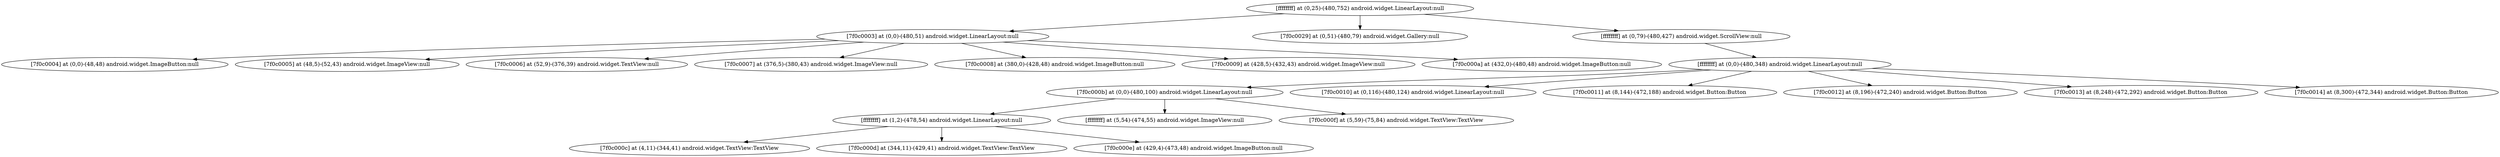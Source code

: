 strict digraph G {
  1 [ label="[ffffffff] at (0,25)-(480,752) android.widget.LinearLayout:null" ];
  2 [ label="[7f0c0003] at (0,0)-(480,51) android.widget.LinearLayout:null" ];
  3 [ label="[7f0c0004] at (0,0)-(48,48) android.widget.ImageButton:null" ];
  4 [ label="[7f0c0005] at (48,5)-(52,43) android.widget.ImageView:null" ];
  5 [ label="[7f0c0006] at (52,9)-(376,39) android.widget.TextView:null" ];
  6 [ label="[7f0c0007] at (376,5)-(380,43) android.widget.ImageView:null" ];
  7 [ label="[7f0c0008] at (380,0)-(428,48) android.widget.ImageButton:null" ];
  8 [ label="[7f0c0009] at (428,5)-(432,43) android.widget.ImageView:null" ];
  9 [ label="[7f0c000a] at (432,0)-(480,48) android.widget.ImageButton:null" ];
  10 [ label="[7f0c0029] at (0,51)-(480,79) android.widget.Gallery:null" ];
  11 [ label="[ffffffff] at (0,79)-(480,427) android.widget.ScrollView:null" ];
  12 [ label="[ffffffff] at (0,0)-(480,348) android.widget.LinearLayout:null" ];
  13 [ label="[7f0c000b] at (0,0)-(480,100) android.widget.LinearLayout:null" ];
  14 [ label="[ffffffff] at (1,2)-(478,54) android.widget.LinearLayout:null" ];
  15 [ label="[7f0c000c] at (4,11)-(344,41) android.widget.TextView:TextView" ];
  16 [ label="[7f0c000d] at (344,11)-(429,41) android.widget.TextView:TextView" ];
  17 [ label="[7f0c000e] at (429,4)-(473,48) android.widget.ImageButton:null" ];
  18 [ label="[ffffffff] at (5,54)-(474,55) android.widget.ImageView:null" ];
  19 [ label="[7f0c000f] at (5,59)-(75,84) android.widget.TextView:TextView" ];
  20 [ label="[7f0c0010] at (0,116)-(480,124) android.widget.LinearLayout:null" ];
  21 [ label="[7f0c0011] at (8,144)-(472,188) android.widget.Button:Button" ];
  22 [ label="[7f0c0012] at (8,196)-(472,240) android.widget.Button:Button" ];
  23 [ label="[7f0c0013] at (8,248)-(472,292) android.widget.Button:Button" ];
  24 [ label="[7f0c0014] at (8,300)-(472,344) android.widget.Button:Button" ];
  1 -> 2;
  2 -> 3;
  2 -> 4;
  2 -> 5;
  2 -> 6;
  2 -> 7;
  2 -> 8;
  2 -> 9;
  1 -> 10;
  1 -> 11;
  11 -> 12;
  12 -> 13;
  13 -> 14;
  14 -> 15;
  14 -> 16;
  14 -> 17;
  13 -> 18;
  13 -> 19;
  12 -> 20;
  12 -> 21;
  12 -> 22;
  12 -> 23;
  12 -> 24;
}
